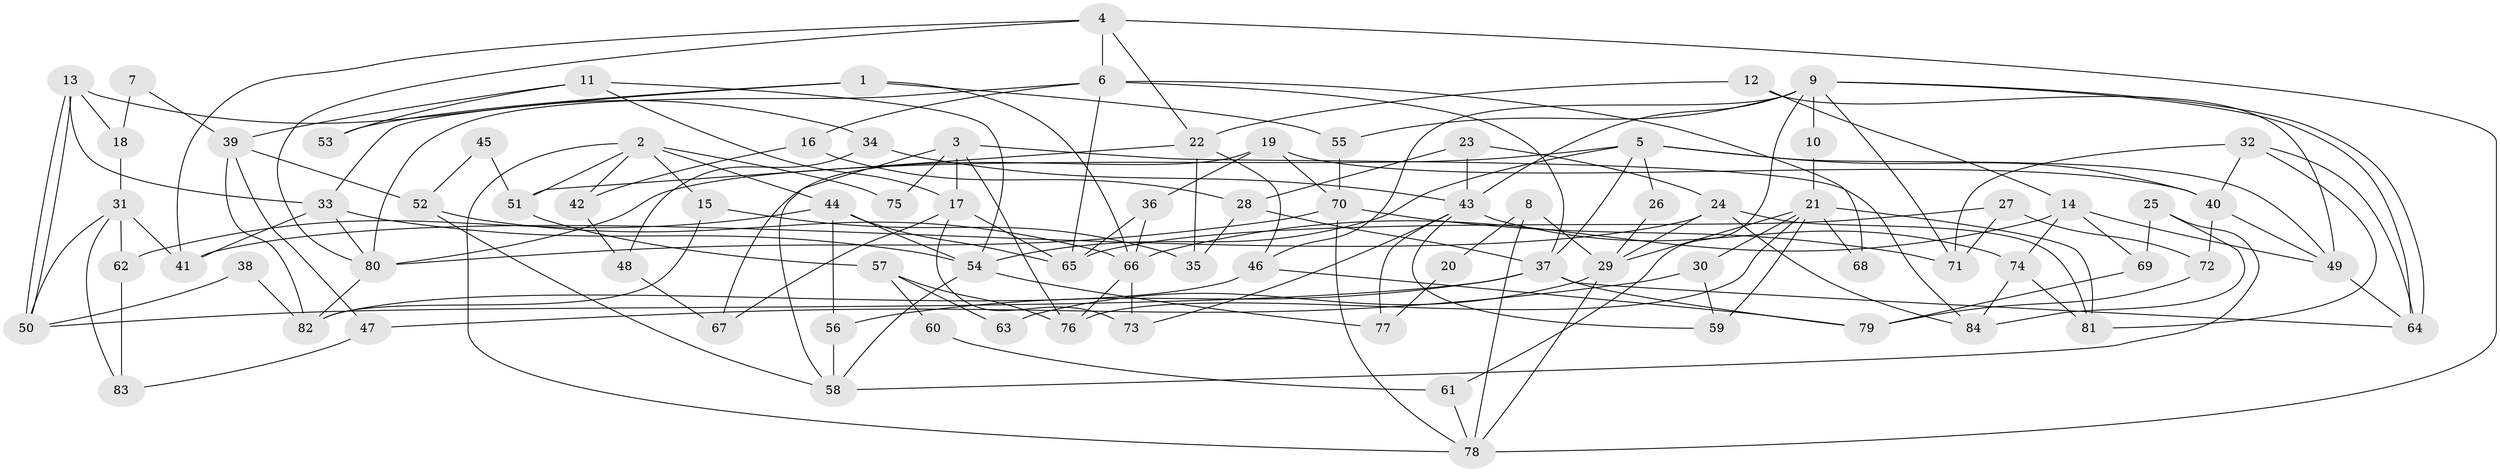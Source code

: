 // coarse degree distribution, {7: 0.1509433962264151, 9: 0.07547169811320754, 8: 0.018867924528301886, 10: 0.018867924528301886, 2: 0.16981132075471697, 6: 0.11320754716981132, 4: 0.18867924528301888, 5: 0.11320754716981132, 3: 0.1509433962264151}
// Generated by graph-tools (version 1.1) at 2025/52/02/27/25 19:52:08]
// undirected, 84 vertices, 168 edges
graph export_dot {
graph [start="1"]
  node [color=gray90,style=filled];
  1;
  2;
  3;
  4;
  5;
  6;
  7;
  8;
  9;
  10;
  11;
  12;
  13;
  14;
  15;
  16;
  17;
  18;
  19;
  20;
  21;
  22;
  23;
  24;
  25;
  26;
  27;
  28;
  29;
  30;
  31;
  32;
  33;
  34;
  35;
  36;
  37;
  38;
  39;
  40;
  41;
  42;
  43;
  44;
  45;
  46;
  47;
  48;
  49;
  50;
  51;
  52;
  53;
  54;
  55;
  56;
  57;
  58;
  59;
  60;
  61;
  62;
  63;
  64;
  65;
  66;
  67;
  68;
  69;
  70;
  71;
  72;
  73;
  74;
  75;
  76;
  77;
  78;
  79;
  80;
  81;
  82;
  83;
  84;
  1 -- 66;
  1 -- 33;
  1 -- 53;
  1 -- 55;
  2 -- 78;
  2 -- 44;
  2 -- 15;
  2 -- 42;
  2 -- 51;
  2 -- 75;
  3 -- 58;
  3 -- 17;
  3 -- 75;
  3 -- 76;
  3 -- 84;
  4 -- 6;
  4 -- 41;
  4 -- 22;
  4 -- 78;
  4 -- 80;
  5 -- 80;
  5 -- 37;
  5 -- 26;
  5 -- 40;
  5 -- 49;
  5 -- 54;
  6 -- 37;
  6 -- 80;
  6 -- 16;
  6 -- 65;
  6 -- 68;
  7 -- 39;
  7 -- 18;
  8 -- 29;
  8 -- 78;
  8 -- 20;
  9 -- 55;
  9 -- 64;
  9 -- 64;
  9 -- 10;
  9 -- 43;
  9 -- 46;
  9 -- 61;
  9 -- 71;
  10 -- 21;
  11 -- 39;
  11 -- 17;
  11 -- 53;
  11 -- 54;
  12 -- 49;
  12 -- 14;
  12 -- 22;
  13 -- 50;
  13 -- 50;
  13 -- 33;
  13 -- 18;
  13 -- 34;
  14 -- 74;
  14 -- 49;
  14 -- 66;
  14 -- 69;
  15 -- 82;
  15 -- 35;
  16 -- 28;
  16 -- 42;
  17 -- 67;
  17 -- 65;
  17 -- 73;
  18 -- 31;
  19 -- 36;
  19 -- 40;
  19 -- 67;
  19 -- 70;
  20 -- 77;
  21 -- 76;
  21 -- 29;
  21 -- 30;
  21 -- 59;
  21 -- 68;
  21 -- 81;
  22 -- 35;
  22 -- 46;
  22 -- 51;
  23 -- 24;
  23 -- 28;
  23 -- 43;
  24 -- 41;
  24 -- 84;
  24 -- 29;
  24 -- 81;
  25 -- 84;
  25 -- 69;
  25 -- 58;
  26 -- 29;
  27 -- 71;
  27 -- 72;
  27 -- 65;
  28 -- 37;
  28 -- 35;
  29 -- 78;
  29 -- 63;
  30 -- 59;
  30 -- 47;
  31 -- 50;
  31 -- 62;
  31 -- 41;
  31 -- 83;
  32 -- 40;
  32 -- 81;
  32 -- 64;
  32 -- 71;
  33 -- 54;
  33 -- 80;
  33 -- 41;
  34 -- 43;
  34 -- 48;
  36 -- 66;
  36 -- 65;
  37 -- 56;
  37 -- 64;
  37 -- 50;
  37 -- 79;
  38 -- 50;
  38 -- 82;
  39 -- 52;
  39 -- 82;
  39 -- 47;
  40 -- 49;
  40 -- 72;
  42 -- 48;
  43 -- 59;
  43 -- 73;
  43 -- 74;
  43 -- 77;
  44 -- 65;
  44 -- 54;
  44 -- 56;
  44 -- 62;
  45 -- 51;
  45 -- 52;
  46 -- 79;
  46 -- 82;
  47 -- 83;
  48 -- 67;
  49 -- 64;
  51 -- 57;
  52 -- 66;
  52 -- 58;
  54 -- 58;
  54 -- 77;
  55 -- 70;
  56 -- 58;
  57 -- 76;
  57 -- 60;
  57 -- 63;
  60 -- 61;
  61 -- 78;
  62 -- 83;
  66 -- 73;
  66 -- 76;
  69 -- 79;
  70 -- 71;
  70 -- 78;
  70 -- 80;
  72 -- 79;
  74 -- 81;
  74 -- 84;
  80 -- 82;
}
